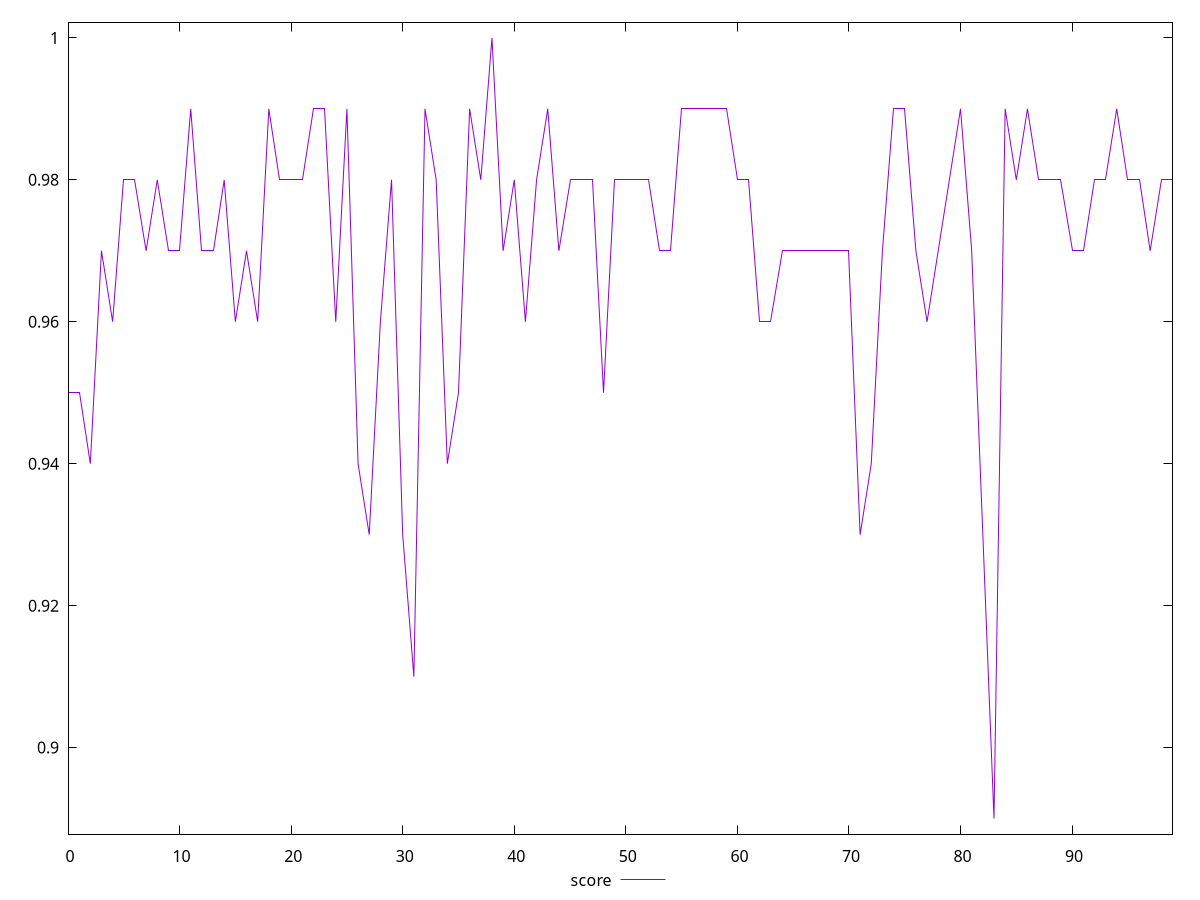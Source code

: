 reset

$score <<EOF
0 0.95
1 0.95
2 0.94
3 0.97
4 0.96
5 0.98
6 0.98
7 0.97
8 0.98
9 0.97
10 0.97
11 0.99
12 0.97
13 0.97
14 0.98
15 0.96
16 0.97
17 0.96
18 0.99
19 0.98
20 0.98
21 0.98
22 0.99
23 0.99
24 0.96
25 0.99
26 0.94
27 0.93
28 0.96
29 0.98
30 0.93
31 0.91
32 0.99
33 0.98
34 0.94
35 0.95
36 0.99
37 0.98
38 1
39 0.97
40 0.98
41 0.96
42 0.98
43 0.99
44 0.97
45 0.98
46 0.98
47 0.98
48 0.95
49 0.98
50 0.98
51 0.98
52 0.98
53 0.97
54 0.97
55 0.99
56 0.99
57 0.99
58 0.99
59 0.99
60 0.98
61 0.98
62 0.96
63 0.96
64 0.97
65 0.97
66 0.97
67 0.97
68 0.97
69 0.97
70 0.97
71 0.93
72 0.94
73 0.97
74 0.99
75 0.99
76 0.97
77 0.96
78 0.97
79 0.98
80 0.99
81 0.97
82 0.93
83 0.89
84 0.99
85 0.98
86 0.99
87 0.98
88 0.98
89 0.98
90 0.97
91 0.97
92 0.98
93 0.98
94 0.99
95 0.98
96 0.98
97 0.97
98 0.98
99 0.98
EOF

set key outside below
set xrange [0:99]
set yrange [0.8878:1.0022]
set trange [0.8878:1.0022]
set terminal svg size 640, 500 enhanced background rgb 'white'
set output "reports/report_00028_2021-02-24T12-49-42.674Z/first-contentful-paint/samples/music/score/values.svg"

plot $score title "score" with line

reset
